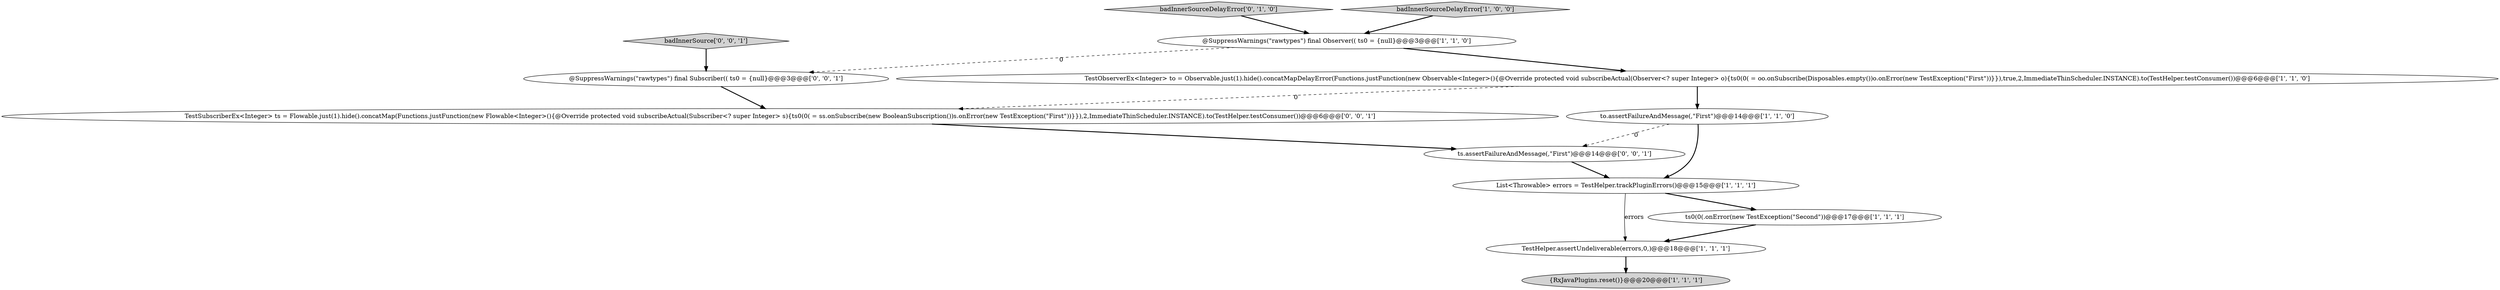 digraph {
12 [style = filled, label = "ts.assertFailureAndMessage(,\"First\")@@@14@@@['0', '0', '1']", fillcolor = white, shape = ellipse image = "AAA0AAABBB3BBB"];
7 [style = filled, label = "{RxJavaPlugins.reset()}@@@20@@@['1', '1', '1']", fillcolor = lightgray, shape = ellipse image = "AAA0AAABBB1BBB"];
2 [style = filled, label = "TestObserverEx<Integer> to = Observable.just(1).hide().concatMapDelayError(Functions.justFunction(new Observable<Integer>(){@Override protected void subscribeActual(Observer<? super Integer> o){ts0(0( = oo.onSubscribe(Disposables.empty())o.onError(new TestException(\"First\"))}}),true,2,ImmediateThinScheduler.INSTANCE).to(TestHelper.testConsumer())@@@6@@@['1', '1', '0']", fillcolor = white, shape = ellipse image = "AAA0AAABBB1BBB"];
6 [style = filled, label = "TestHelper.assertUndeliverable(errors,0,)@@@18@@@['1', '1', '1']", fillcolor = white, shape = ellipse image = "AAA0AAABBB1BBB"];
1 [style = filled, label = "ts0(0(.onError(new TestException(\"Second\"))@@@17@@@['1', '1', '1']", fillcolor = white, shape = ellipse image = "AAA0AAABBB1BBB"];
9 [style = filled, label = "@SuppressWarnings(\"rawtypes\") final Subscriber(( ts0 = {null}@@@3@@@['0', '0', '1']", fillcolor = white, shape = ellipse image = "AAA0AAABBB3BBB"];
8 [style = filled, label = "badInnerSourceDelayError['0', '1', '0']", fillcolor = lightgray, shape = diamond image = "AAA0AAABBB2BBB"];
3 [style = filled, label = "List<Throwable> errors = TestHelper.trackPluginErrors()@@@15@@@['1', '1', '1']", fillcolor = white, shape = ellipse image = "AAA0AAABBB1BBB"];
10 [style = filled, label = "TestSubscriberEx<Integer> ts = Flowable.just(1).hide().concatMap(Functions.justFunction(new Flowable<Integer>(){@Override protected void subscribeActual(Subscriber<? super Integer> s){ts0(0( = ss.onSubscribe(new BooleanSubscription())s.onError(new TestException(\"First\"))}}),2,ImmediateThinScheduler.INSTANCE).to(TestHelper.testConsumer())@@@6@@@['0', '0', '1']", fillcolor = white, shape = ellipse image = "AAA0AAABBB3BBB"];
11 [style = filled, label = "badInnerSource['0', '0', '1']", fillcolor = lightgray, shape = diamond image = "AAA0AAABBB3BBB"];
5 [style = filled, label = "to.assertFailureAndMessage(,\"First\")@@@14@@@['1', '1', '0']", fillcolor = white, shape = ellipse image = "AAA0AAABBB1BBB"];
4 [style = filled, label = "badInnerSourceDelayError['1', '0', '0']", fillcolor = lightgray, shape = diamond image = "AAA0AAABBB1BBB"];
0 [style = filled, label = "@SuppressWarnings(\"rawtypes\") final Observer(( ts0 = {null}@@@3@@@['1', '1', '0']", fillcolor = white, shape = ellipse image = "AAA0AAABBB1BBB"];
5->12 [style = dashed, label="0"];
9->10 [style = bold, label=""];
3->6 [style = solid, label="errors"];
5->3 [style = bold, label=""];
2->10 [style = dashed, label="0"];
0->2 [style = bold, label=""];
6->7 [style = bold, label=""];
11->9 [style = bold, label=""];
12->3 [style = bold, label=""];
1->6 [style = bold, label=""];
8->0 [style = bold, label=""];
0->9 [style = dashed, label="0"];
4->0 [style = bold, label=""];
3->1 [style = bold, label=""];
2->5 [style = bold, label=""];
10->12 [style = bold, label=""];
}
